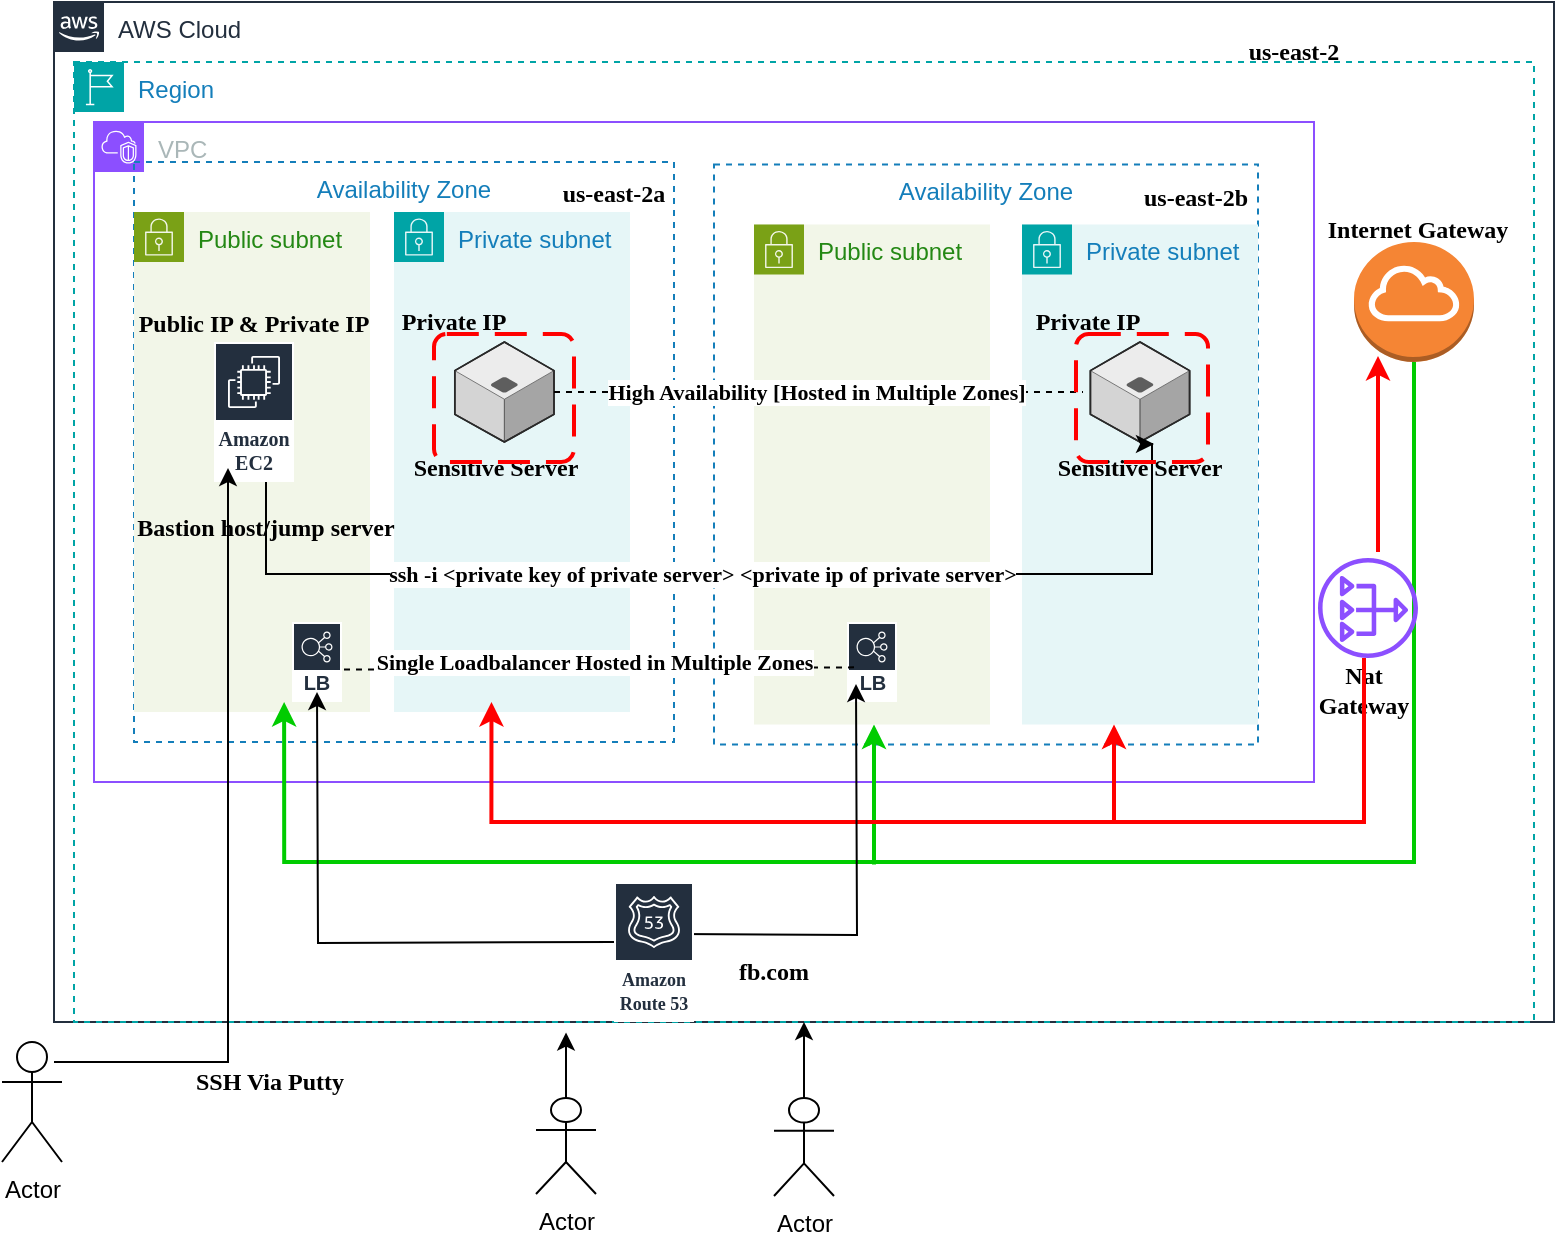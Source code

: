 <mxfile version="24.7.17">
  <diagram name="Page-1" id="VtywFUF4F4trXI7MMzc6">
    <mxGraphModel dx="794" dy="511" grid="1" gridSize="10" guides="1" tooltips="1" connect="1" arrows="1" fold="1" page="1" pageScale="1" pageWidth="850" pageHeight="1100" math="0" shadow="0">
      <root>
        <mxCell id="0" />
        <mxCell id="1" parent="0" />
        <mxCell id="NPV117N_Wh05jeGOwyTA-4" value="AWS Cloud" style="points=[[0,0],[0.25,0],[0.5,0],[0.75,0],[1,0],[1,0.25],[1,0.5],[1,0.75],[1,1],[0.75,1],[0.5,1],[0.25,1],[0,1],[0,0.75],[0,0.5],[0,0.25]];outlineConnect=0;gradientColor=none;html=1;whiteSpace=wrap;fontSize=12;fontStyle=0;container=1;pointerEvents=0;collapsible=0;recursiveResize=0;shape=mxgraph.aws4.group;grIcon=mxgraph.aws4.group_aws_cloud_alt;strokeColor=#232F3E;fillColor=none;verticalAlign=top;align=left;spacingLeft=30;fontColor=#232F3E;dashed=0;" vertex="1" parent="1">
          <mxGeometry x="80" y="50" width="750" height="510" as="geometry" />
        </mxCell>
        <mxCell id="NPV117N_Wh05jeGOwyTA-15" value="Availability Zone" style="fillColor=none;strokeColor=#147EBA;dashed=1;verticalAlign=top;fontStyle=0;fontColor=#147EBA;whiteSpace=wrap;html=1;" vertex="1" parent="NPV117N_Wh05jeGOwyTA-4">
          <mxGeometry x="330" y="81.25" width="272" height="290" as="geometry" />
        </mxCell>
        <mxCell id="NPV117N_Wh05jeGOwyTA-7" value="VPC" style="points=[[0,0],[0.25,0],[0.5,0],[0.75,0],[1,0],[1,0.25],[1,0.5],[1,0.75],[1,1],[0.75,1],[0.5,1],[0.25,1],[0,1],[0,0.75],[0,0.5],[0,0.25]];outlineConnect=0;gradientColor=none;html=1;whiteSpace=wrap;fontSize=12;fontStyle=0;container=1;pointerEvents=0;collapsible=0;recursiveResize=0;shape=mxgraph.aws4.group;grIcon=mxgraph.aws4.group_vpc2;strokeColor=#8C4FFF;fillColor=none;verticalAlign=top;align=left;spacingLeft=30;fontColor=#AAB7B8;dashed=0;" vertex="1" parent="NPV117N_Wh05jeGOwyTA-4">
          <mxGeometry x="20" y="60" width="610" height="330" as="geometry" />
        </mxCell>
        <mxCell id="NPV117N_Wh05jeGOwyTA-14" value="Availability Zone" style="fillColor=none;strokeColor=#147EBA;dashed=1;verticalAlign=top;fontStyle=0;fontColor=#147EBA;whiteSpace=wrap;html=1;" vertex="1" parent="NPV117N_Wh05jeGOwyTA-7">
          <mxGeometry x="20" y="20" width="270" height="290" as="geometry" />
        </mxCell>
        <mxCell id="NPV117N_Wh05jeGOwyTA-11" value="Private subnet" style="points=[[0,0],[0.25,0],[0.5,0],[0.75,0],[1,0],[1,0.25],[1,0.5],[1,0.75],[1,1],[0.75,1],[0.5,1],[0.25,1],[0,1],[0,0.75],[0,0.5],[0,0.25]];outlineConnect=0;gradientColor=none;html=1;whiteSpace=wrap;fontSize=12;fontStyle=0;container=1;pointerEvents=0;collapsible=0;recursiveResize=0;shape=mxgraph.aws4.group;grIcon=mxgraph.aws4.group_security_group;grStroke=0;strokeColor=#00A4A6;fillColor=#E6F6F7;verticalAlign=top;align=left;spacingLeft=30;fontColor=#147EBA;dashed=0;" vertex="1" parent="NPV117N_Wh05jeGOwyTA-7">
          <mxGeometry x="150" y="45" width="118" height="250" as="geometry" />
        </mxCell>
        <mxCell id="NPV117N_Wh05jeGOwyTA-9" value="Public subnet" style="points=[[0,0],[0.25,0],[0.5,0],[0.75,0],[1,0],[1,0.25],[1,0.5],[1,0.75],[1,1],[0.75,1],[0.5,1],[0.25,1],[0,1],[0,0.75],[0,0.5],[0,0.25]];outlineConnect=0;gradientColor=none;html=1;whiteSpace=wrap;fontSize=12;fontStyle=0;container=1;pointerEvents=0;collapsible=0;recursiveResize=0;shape=mxgraph.aws4.group;grIcon=mxgraph.aws4.group_security_group;grStroke=0;strokeColor=#7AA116;fillColor=#F2F6E8;verticalAlign=top;align=left;spacingLeft=30;fontColor=#248814;dashed=0;" vertex="1" parent="NPV117N_Wh05jeGOwyTA-7">
          <mxGeometry x="20" y="45" width="118" height="250" as="geometry" />
        </mxCell>
        <mxCell id="NPV117N_Wh05jeGOwyTA-33" value="Public IP &amp;amp; Private IP" style="text;html=1;align=center;verticalAlign=middle;whiteSpace=wrap;rounded=0;fontFamily=Times New Roman;fontStyle=1" vertex="1" parent="NPV117N_Wh05jeGOwyTA-7">
          <mxGeometry x="20" y="86" width="120" height="30" as="geometry" />
        </mxCell>
        <mxCell id="NPV117N_Wh05jeGOwyTA-54" value="" style="endArrow=classic;html=1;rounded=0;strokeColor=#00CC00;strokeWidth=2;" edge="1" parent="NPV117N_Wh05jeGOwyTA-7">
          <mxGeometry width="50" height="50" relative="1" as="geometry">
            <mxPoint x="390" y="371.25" as="sourcePoint" />
            <mxPoint x="390" y="301.25" as="targetPoint" />
          </mxGeometry>
        </mxCell>
        <mxCell id="NPV117N_Wh05jeGOwyTA-60" value="LB" style="sketch=0;outlineConnect=0;fontColor=#232F3E;gradientColor=none;strokeColor=#ffffff;fillColor=#232F3E;dashed=0;verticalLabelPosition=middle;verticalAlign=bottom;align=center;html=1;whiteSpace=wrap;fontSize=10;fontStyle=1;spacing=3;shape=mxgraph.aws4.productIcon;prIcon=mxgraph.aws4.elastic_load_balancing;" vertex="1" parent="NPV117N_Wh05jeGOwyTA-7">
          <mxGeometry x="99" y="250" width="25" height="40" as="geometry" />
        </mxCell>
        <mxCell id="NPV117N_Wh05jeGOwyTA-5" value="Region" style="points=[[0,0],[0.25,0],[0.5,0],[0.75,0],[1,0],[1,0.25],[1,0.5],[1,0.75],[1,1],[0.75,1],[0.5,1],[0.25,1],[0,1],[0,0.75],[0,0.5],[0,0.25]];outlineConnect=0;gradientColor=none;html=1;whiteSpace=wrap;fontSize=12;fontStyle=0;container=0;pointerEvents=0;collapsible=0;recursiveResize=0;shape=mxgraph.aws4.group;grIcon=mxgraph.aws4.group_region;strokeColor=#00A4A6;fillColor=none;verticalAlign=top;align=left;spacingLeft=30;fontColor=#147EBA;dashed=1;" vertex="1" parent="NPV117N_Wh05jeGOwyTA-4">
          <mxGeometry x="10" y="30" width="730" height="480" as="geometry" />
        </mxCell>
        <mxCell id="NPV117N_Wh05jeGOwyTA-6" value="us-east-2" style="text;html=1;align=center;verticalAlign=middle;whiteSpace=wrap;rounded=0;fillColor=none;fontStyle=1;fontFamily=Times New Roman;" vertex="1" parent="NPV117N_Wh05jeGOwyTA-4">
          <mxGeometry x="590" y="10" width="60" height="30" as="geometry" />
        </mxCell>
        <mxCell id="NPV117N_Wh05jeGOwyTA-17" value="Private subnet" style="points=[[0,0],[0.25,0],[0.5,0],[0.75,0],[1,0],[1,0.25],[1,0.5],[1,0.75],[1,1],[0.75,1],[0.5,1],[0.25,1],[0,1],[0,0.75],[0,0.5],[0,0.25]];outlineConnect=0;gradientColor=none;html=1;whiteSpace=wrap;fontSize=12;fontStyle=0;container=0;pointerEvents=0;collapsible=0;recursiveResize=0;shape=mxgraph.aws4.group;grIcon=mxgraph.aws4.group_security_group;grStroke=0;strokeColor=#00A4A6;fillColor=#E6F6F7;verticalAlign=top;align=left;spacingLeft=30;fontColor=#147EBA;dashed=0;" vertex="1" parent="NPV117N_Wh05jeGOwyTA-4">
          <mxGeometry x="484" y="111.25" width="118" height="250" as="geometry" />
        </mxCell>
        <mxCell id="NPV117N_Wh05jeGOwyTA-16" value="Public subnet" style="points=[[0,0],[0.25,0],[0.5,0],[0.75,0],[1,0],[1,0.25],[1,0.5],[1,0.75],[1,1],[0.75,1],[0.5,1],[0.25,1],[0,1],[0,0.75],[0,0.5],[0,0.25]];outlineConnect=0;gradientColor=none;html=1;whiteSpace=wrap;fontSize=12;fontStyle=0;container=1;pointerEvents=0;collapsible=0;recursiveResize=0;shape=mxgraph.aws4.group;grIcon=mxgraph.aws4.group_security_group;grStroke=0;strokeColor=#7AA116;fillColor=#F2F6E8;verticalAlign=top;align=left;spacingLeft=30;fontColor=#248814;dashed=0;" vertex="1" parent="NPV117N_Wh05jeGOwyTA-4">
          <mxGeometry x="350" y="111.25" width="118" height="250" as="geometry" />
        </mxCell>
        <mxCell id="NPV117N_Wh05jeGOwyTA-20" value="us-east-2b" style="text;html=1;align=center;verticalAlign=middle;whiteSpace=wrap;rounded=0;fontFamily=Times New Roman;fontStyle=1" vertex="1" parent="NPV117N_Wh05jeGOwyTA-16">
          <mxGeometry x="191" y="-28.75" width="60" height="30" as="geometry" />
        </mxCell>
        <mxCell id="NPV117N_Wh05jeGOwyTA-63" value="LB" style="sketch=0;outlineConnect=0;fontColor=#232F3E;gradientColor=none;strokeColor=#ffffff;fillColor=#232F3E;dashed=0;verticalLabelPosition=middle;verticalAlign=bottom;align=center;html=1;whiteSpace=wrap;fontSize=10;fontStyle=1;spacing=3;shape=mxgraph.aws4.productIcon;prIcon=mxgraph.aws4.elastic_load_balancing;" vertex="1" parent="NPV117N_Wh05jeGOwyTA-16">
          <mxGeometry x="46.5" y="198.75" width="25" height="40" as="geometry" />
        </mxCell>
        <mxCell id="NPV117N_Wh05jeGOwyTA-19" value="us-east-2a" style="text;html=1;align=center;verticalAlign=middle;whiteSpace=wrap;rounded=0;fontStyle=1;fontFamily=Times New Roman;" vertex="1" parent="NPV117N_Wh05jeGOwyTA-4">
          <mxGeometry x="250" y="81.25" width="60" height="30" as="geometry" />
        </mxCell>
        <mxCell id="NPV117N_Wh05jeGOwyTA-21" value="" style="outlineConnect=0;dashed=0;verticalLabelPosition=bottom;verticalAlign=top;align=center;html=1;shape=mxgraph.aws3.internet_gateway;fillColor=#F58534;gradientColor=none;" vertex="1" parent="NPV117N_Wh05jeGOwyTA-4">
          <mxGeometry x="650" y="120" width="60" height="60" as="geometry" />
        </mxCell>
        <mxCell id="NPV117N_Wh05jeGOwyTA-22" style="edgeStyle=orthogonalEdgeStyle;rounded=0;orthogonalLoop=1;jettySize=auto;html=1;fontColor=#FF0000;spacing=2;labelBackgroundColor=#FF0000;strokeColor=#00CC00;strokeWidth=2;entryX=0.278;entryY=0.931;entryDx=0;entryDy=0;entryPerimeter=0;" edge="1" parent="NPV117N_Wh05jeGOwyTA-4" source="NPV117N_Wh05jeGOwyTA-21" target="NPV117N_Wh05jeGOwyTA-14">
          <mxGeometry relative="1" as="geometry">
            <Array as="points">
              <mxPoint x="680" y="430" />
              <mxPoint x="115" y="430" />
            </Array>
          </mxGeometry>
        </mxCell>
        <mxCell id="NPV117N_Wh05jeGOwyTA-25" value="Internet Gateway" style="text;html=1;align=center;verticalAlign=middle;whiteSpace=wrap;rounded=0;fontStyle=1;fontFamily=Times New Roman;" vertex="1" parent="NPV117N_Wh05jeGOwyTA-4">
          <mxGeometry x="627" y="104" width="110" height="20" as="geometry" />
        </mxCell>
        <mxCell id="NPV117N_Wh05jeGOwyTA-29" value="" style="verticalLabelPosition=bottom;html=1;verticalAlign=top;strokeWidth=1;align=center;outlineConnect=0;dashed=0;outlineConnect=0;shape=mxgraph.aws3d.application_server;fillColor=#ECECEC;strokeColor=#5E5E5E;aspect=fixed;" vertex="1" parent="NPV117N_Wh05jeGOwyTA-4">
          <mxGeometry x="518.2" y="170" width="49.6" height="50" as="geometry" />
        </mxCell>
        <mxCell id="NPV117N_Wh05jeGOwyTA-30" value="Sensitive Server" style="text;html=1;align=center;verticalAlign=middle;whiteSpace=wrap;rounded=0;fontFamily=Times New Roman;fontStyle=1" vertex="1" parent="NPV117N_Wh05jeGOwyTA-4">
          <mxGeometry x="498" y="218" width="90" height="30" as="geometry" />
        </mxCell>
        <mxCell id="NPV117N_Wh05jeGOwyTA-31" value="&lt;font style=&quot;&quot; face=&quot;Times New Roman&quot;&gt;Amazon EC2&lt;/font&gt;" style="sketch=0;outlineConnect=0;fontColor=#232F3E;gradientColor=none;strokeColor=#ffffff;fillColor=#232F3E;dashed=0;verticalLabelPosition=middle;verticalAlign=bottom;align=center;html=1;whiteSpace=wrap;fontSize=10;fontStyle=1;spacing=3;shape=mxgraph.aws4.productIcon;prIcon=mxgraph.aws4.ec2;" vertex="1" parent="NPV117N_Wh05jeGOwyTA-4">
          <mxGeometry x="80" y="170" width="40" height="70" as="geometry" />
        </mxCell>
        <mxCell id="NPV117N_Wh05jeGOwyTA-32" value="Private IP" style="text;html=1;align=center;verticalAlign=middle;whiteSpace=wrap;rounded=0;fontStyle=1;fontFamily=Times New Roman;" vertex="1" parent="NPV117N_Wh05jeGOwyTA-4">
          <mxGeometry x="484" y="150" width="66" height="20" as="geometry" />
        </mxCell>
        <mxCell id="NPV117N_Wh05jeGOwyTA-38" style="edgeStyle=orthogonalEdgeStyle;rounded=0;orthogonalLoop=1;jettySize=auto;html=1;" edge="1" parent="NPV117N_Wh05jeGOwyTA-4" source="NPV117N_Wh05jeGOwyTA-31">
          <mxGeometry relative="1" as="geometry">
            <mxPoint x="106" y="259" as="sourcePoint" />
            <mxPoint x="550" y="221" as="targetPoint" />
            <Array as="points">
              <mxPoint x="106" y="286" />
              <mxPoint x="549" y="286" />
            </Array>
          </mxGeometry>
        </mxCell>
        <mxCell id="NPV117N_Wh05jeGOwyTA-40" value="&lt;font face=&quot;Times New Roman&quot;&gt;&lt;b&gt;ssh -i &amp;lt;private key of private server&amp;gt; &amp;lt;private ip of private server&amp;gt;&lt;/b&gt;&lt;/font&gt;" style="edgeLabel;html=1;align=center;verticalAlign=middle;resizable=0;points=[];" vertex="1" connectable="0" parent="NPV117N_Wh05jeGOwyTA-38">
          <mxGeometry x="-0.048" relative="1" as="geometry">
            <mxPoint as="offset" />
          </mxGeometry>
        </mxCell>
        <mxCell id="NPV117N_Wh05jeGOwyTA-41" value="Bastion host/jump server" style="text;html=1;align=center;verticalAlign=middle;whiteSpace=wrap;rounded=0;fontFamily=Times New Roman;fontStyle=1" vertex="1" parent="NPV117N_Wh05jeGOwyTA-4">
          <mxGeometry x="36" y="248" width="140" height="30" as="geometry" />
        </mxCell>
        <mxCell id="NPV117N_Wh05jeGOwyTA-48" style="edgeStyle=orthogonalEdgeStyle;rounded=0;orthogonalLoop=1;jettySize=auto;html=1;strokeColor=#FF0000;strokeWidth=2;" edge="1" parent="NPV117N_Wh05jeGOwyTA-4">
          <mxGeometry relative="1" as="geometry">
            <mxPoint x="662" y="177" as="targetPoint" />
            <mxPoint x="662" y="275" as="sourcePoint" />
          </mxGeometry>
        </mxCell>
        <mxCell id="NPV117N_Wh05jeGOwyTA-46" value="" style="sketch=0;outlineConnect=0;fontColor=#232F3E;gradientColor=none;fillColor=#8C4FFF;strokeColor=none;dashed=0;verticalLabelPosition=bottom;verticalAlign=top;align=center;html=1;fontSize=12;fontStyle=0;aspect=fixed;pointerEvents=1;shape=mxgraph.aws4.nat_gateway;" vertex="1" parent="NPV117N_Wh05jeGOwyTA-4">
          <mxGeometry x="632" y="278" width="50" height="50" as="geometry" />
        </mxCell>
        <mxCell id="NPV117N_Wh05jeGOwyTA-50" value="Nat Gateway" style="text;html=1;align=center;verticalAlign=middle;whiteSpace=wrap;rounded=0;fontFamily=Times New Roman;fontStyle=1" vertex="1" parent="NPV117N_Wh05jeGOwyTA-4">
          <mxGeometry x="625" y="329.25" width="60" height="30" as="geometry" />
        </mxCell>
        <mxCell id="NPV117N_Wh05jeGOwyTA-53" style="edgeStyle=orthogonalEdgeStyle;rounded=0;orthogonalLoop=1;jettySize=auto;html=1;entryX=0.662;entryY=0.931;entryDx=0;entryDy=0;entryPerimeter=0;strokeColor=#FF0000;strokeWidth=2;" edge="1" parent="NPV117N_Wh05jeGOwyTA-4" source="NPV117N_Wh05jeGOwyTA-46" target="NPV117N_Wh05jeGOwyTA-14">
          <mxGeometry relative="1" as="geometry">
            <Array as="points">
              <mxPoint x="655" y="410" />
              <mxPoint x="219" y="410" />
            </Array>
          </mxGeometry>
        </mxCell>
        <mxCell id="NPV117N_Wh05jeGOwyTA-26" value="" style="endArrow=classic;html=1;rounded=0;strokeColor=#FF0000;strokeWidth=2;" edge="1" parent="NPV117N_Wh05jeGOwyTA-4">
          <mxGeometry width="50" height="50" relative="1" as="geometry">
            <mxPoint x="530" y="410" as="sourcePoint" />
            <mxPoint x="530" y="361.25" as="targetPoint" />
          </mxGeometry>
        </mxCell>
        <mxCell id="NPV117N_Wh05jeGOwyTA-55" value="" style="verticalLabelPosition=bottom;html=1;verticalAlign=top;strokeWidth=1;align=center;outlineConnect=0;dashed=0;outlineConnect=0;shape=mxgraph.aws3d.application_server;fillColor=#ECECEC;strokeColor=#5E5E5E;aspect=fixed;" vertex="1" parent="NPV117N_Wh05jeGOwyTA-4">
          <mxGeometry x="200.4" y="170" width="49.6" height="50" as="geometry" />
        </mxCell>
        <mxCell id="NPV117N_Wh05jeGOwyTA-56" value="Sensitive Server" style="text;html=1;align=center;verticalAlign=middle;whiteSpace=wrap;rounded=0;fontFamily=Times New Roman;fontStyle=1" vertex="1" parent="NPV117N_Wh05jeGOwyTA-4">
          <mxGeometry x="176" y="218" width="90" height="30" as="geometry" />
        </mxCell>
        <mxCell id="NPV117N_Wh05jeGOwyTA-57" value="Private IP" style="text;html=1;align=center;verticalAlign=middle;whiteSpace=wrap;rounded=0;fontStyle=1;fontFamily=Times New Roman;" vertex="1" parent="NPV117N_Wh05jeGOwyTA-4">
          <mxGeometry x="170" y="145" width="60" height="30" as="geometry" />
        </mxCell>
        <mxCell id="NPV117N_Wh05jeGOwyTA-58" value="" style="endArrow=none;dashed=1;html=1;rounded=0;entryX=0.25;entryY=1;entryDx=0;entryDy=0;" edge="1" parent="NPV117N_Wh05jeGOwyTA-4" source="NPV117N_Wh05jeGOwyTA-55">
          <mxGeometry width="50" height="50" relative="1" as="geometry">
            <mxPoint x="260" y="195" as="sourcePoint" />
            <mxPoint x="514.5" y="195" as="targetPoint" />
          </mxGeometry>
        </mxCell>
        <mxCell id="NPV117N_Wh05jeGOwyTA-59" value="&lt;font face=&quot;Times New Roman&quot;&gt;&lt;b&gt;High Availability [Hosted in Multiple Zones]&lt;/b&gt;&lt;/font&gt;" style="edgeLabel;html=1;align=center;verticalAlign=middle;resizable=0;points=[];" vertex="1" connectable="0" parent="NPV117N_Wh05jeGOwyTA-58">
          <mxGeometry x="-0.104" relative="1" as="geometry">
            <mxPoint x="12" as="offset" />
          </mxGeometry>
        </mxCell>
        <mxCell id="NPV117N_Wh05jeGOwyTA-64" value="" style="endArrow=none;dashed=1;html=1;rounded=0;entryX=0.193;entryY=0.567;entryDx=0;entryDy=0;entryPerimeter=0;" edge="1" parent="NPV117N_Wh05jeGOwyTA-4" target="NPV117N_Wh05jeGOwyTA-63">
          <mxGeometry width="50" height="50" relative="1" as="geometry">
            <mxPoint x="145" y="333.753" as="sourcePoint" />
            <mxPoint x="401.325" y="328.68" as="targetPoint" />
          </mxGeometry>
        </mxCell>
        <mxCell id="NPV117N_Wh05jeGOwyTA-66" value="&lt;font face=&quot;Times New Roman&quot;&gt;&lt;b&gt;Single Loadbalancer Hosted in Multiple Zones&lt;/b&gt;&lt;/font&gt;" style="edgeLabel;html=1;align=center;verticalAlign=middle;resizable=0;points=[];" vertex="1" connectable="0" parent="NPV117N_Wh05jeGOwyTA-64">
          <mxGeometry x="0.006" relative="1" as="geometry">
            <mxPoint x="-4" y="-3" as="offset" />
          </mxGeometry>
        </mxCell>
        <mxCell id="NPV117N_Wh05jeGOwyTA-73" style="edgeStyle=orthogonalEdgeStyle;rounded=0;orthogonalLoop=1;jettySize=auto;html=1;" edge="1" parent="NPV117N_Wh05jeGOwyTA-4">
          <mxGeometry relative="1" as="geometry">
            <mxPoint x="312" y="466" as="sourcePoint" />
            <mxPoint x="401" y="341" as="targetPoint" />
          </mxGeometry>
        </mxCell>
        <mxCell id="NPV117N_Wh05jeGOwyTA-74" style="edgeStyle=orthogonalEdgeStyle;rounded=0;orthogonalLoop=1;jettySize=auto;html=1;" edge="1" parent="NPV117N_Wh05jeGOwyTA-4">
          <mxGeometry relative="1" as="geometry">
            <mxPoint x="280" y="470" as="sourcePoint" />
            <mxPoint x="131.5" y="345" as="targetPoint" />
          </mxGeometry>
        </mxCell>
        <mxCell id="NPV117N_Wh05jeGOwyTA-71" value="&lt;font style=&quot;font-size: 9px;&quot; face=&quot;Times New Roman&quot;&gt;Amazon Route 53&lt;/font&gt;" style="sketch=0;outlineConnect=0;fontColor=#232F3E;gradientColor=none;strokeColor=#ffffff;fillColor=#232F3E;dashed=0;verticalLabelPosition=middle;verticalAlign=bottom;align=center;html=1;whiteSpace=wrap;fontSize=10;fontStyle=1;spacing=3;shape=mxgraph.aws4.productIcon;prIcon=mxgraph.aws4.route_53;" vertex="1" parent="NPV117N_Wh05jeGOwyTA-4">
          <mxGeometry x="280" y="440" width="40" height="70" as="geometry" />
        </mxCell>
        <mxCell id="NPV117N_Wh05jeGOwyTA-75" value="fb.com" style="text;html=1;align=center;verticalAlign=middle;whiteSpace=wrap;rounded=0;fontFamily=Times New Roman;fontStyle=1" vertex="1" parent="NPV117N_Wh05jeGOwyTA-4">
          <mxGeometry x="330" y="470" width="60" height="30" as="geometry" />
        </mxCell>
        <mxCell id="NPV117N_Wh05jeGOwyTA-35" style="edgeStyle=orthogonalEdgeStyle;rounded=0;orthogonalLoop=1;jettySize=auto;html=1;exitX=1;exitY=0.167;exitDx=0;exitDy=0;exitPerimeter=0;" edge="1" parent="1" source="NPV117N_Wh05jeGOwyTA-34">
          <mxGeometry relative="1" as="geometry">
            <mxPoint x="120" y="580" as="sourcePoint" />
            <mxPoint x="167" y="283" as="targetPoint" />
            <Array as="points">
              <mxPoint x="80" y="580" />
              <mxPoint x="167" y="580" />
            </Array>
          </mxGeometry>
        </mxCell>
        <mxCell id="NPV117N_Wh05jeGOwyTA-34" value="Actor" style="shape=umlActor;verticalLabelPosition=bottom;verticalAlign=top;html=1;outlineConnect=0;" vertex="1" parent="1">
          <mxGeometry x="54" y="570" width="30" height="60" as="geometry" />
        </mxCell>
        <mxCell id="NPV117N_Wh05jeGOwyTA-36" value="SSH Via Putty" style="text;html=1;align=center;verticalAlign=middle;whiteSpace=wrap;rounded=0;fontFamily=Times New Roman;fontStyle=1" vertex="1" parent="1">
          <mxGeometry x="143" y="575" width="90" height="30" as="geometry" />
        </mxCell>
        <mxCell id="NPV117N_Wh05jeGOwyTA-76" value="Actor" style="shape=umlActor;verticalLabelPosition=bottom;verticalAlign=top;html=1;outlineConnect=0;" vertex="1" parent="1">
          <mxGeometry x="321" y="598" width="30" height="48" as="geometry" />
        </mxCell>
        <mxCell id="NPV117N_Wh05jeGOwyTA-79" style="edgeStyle=orthogonalEdgeStyle;rounded=0;orthogonalLoop=1;jettySize=auto;html=1;" edge="1" parent="1" source="NPV117N_Wh05jeGOwyTA-77" target="NPV117N_Wh05jeGOwyTA-5">
          <mxGeometry relative="1" as="geometry" />
        </mxCell>
        <mxCell id="NPV117N_Wh05jeGOwyTA-77" value="Actor" style="shape=umlActor;verticalLabelPosition=bottom;verticalAlign=top;html=1;outlineConnect=0;" vertex="1" parent="1">
          <mxGeometry x="440" y="598" width="30" height="49" as="geometry" />
        </mxCell>
        <mxCell id="NPV117N_Wh05jeGOwyTA-78" style="edgeStyle=orthogonalEdgeStyle;rounded=0;orthogonalLoop=1;jettySize=auto;html=1;entryX=0.337;entryY=1.011;entryDx=0;entryDy=0;entryPerimeter=0;" edge="1" parent="1" source="NPV117N_Wh05jeGOwyTA-76" target="NPV117N_Wh05jeGOwyTA-5">
          <mxGeometry relative="1" as="geometry" />
        </mxCell>
        <mxCell id="NPV117N_Wh05jeGOwyTA-80" value="" style="rounded=1;arcSize=10;dashed=1;strokeColor=#ff0000;fillColor=none;gradientColor=none;dashPattern=8 4;strokeWidth=2;" vertex="1" parent="1">
          <mxGeometry x="270" y="216" width="70" height="64" as="geometry" />
        </mxCell>
        <mxCell id="NPV117N_Wh05jeGOwyTA-81" value="" style="rounded=1;arcSize=10;dashed=1;strokeColor=#ff0000;fillColor=none;gradientColor=none;dashPattern=8 4;strokeWidth=2;" vertex="1" parent="1">
          <mxGeometry x="591" y="216" width="66" height="64" as="geometry" />
        </mxCell>
      </root>
    </mxGraphModel>
  </diagram>
</mxfile>
